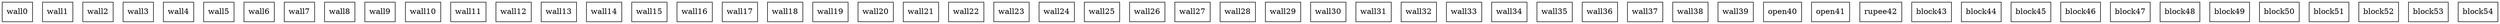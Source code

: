 graph room {
 node [shape="box"]; wall0 [pos="1,1!"]; wall1 [pos="2,1!"]; wall2 [pos="3,1!"]; wall3 [pos="4,1!"]; wall4 [pos="5,1!"]; wall5 [pos="6,1!"]; wall6 [pos="7,1!"]; wall7 [pos="8,1!"]; wall8 [pos="9,1!"]; wall9 [pos="10,1!"]; wall10 [pos="11,1!"]; wall11 [pos="12,1!"]; wall12 [pos="13,1!"]; wall13 [pos="14,1!"]; wall14 [pos="1,2!"]; wall15 [pos="14,2!"]; wall16 [pos="1,3!"]; wall17 [pos="14,3!"]; wall18 [pos="1,4!"]; wall19 [pos="14,4!"]; wall20 [pos="1,6!"]; wall21 [pos="14,6!"]; wall22 [pos="1,7!"]; wall23 [pos="14,7!"]; wall24 [pos="1,8!"]; wall25 [pos="14,8!"]; wall26 [pos="1,9!"]; wall27 [pos="2,9!"]; wall28 [pos="3,9!"]; wall29 [pos="4,9!"]; wall30 [pos="5,9!"]; wall31 [pos="6,9!"]; wall32 [pos="7,9!"]; wall33 [pos="8,9!"]; wall34 [pos="9,9!"]; wall35 [pos="10,9!"]; wall36 [pos="11,9!"]; wall37 [pos="12,9!"]; wall38 [pos="13,9!"]; wall39 [pos="14,9!"]; open40 [pos="1,5!"]; open41 [pos="14,5!"]; rupee42 [pos="10,5!"]; block43 [pos="4,5!"]; block44 [pos="5,5!"]; block45 [pos="8,5!"]; block46 [pos="9,5!"]; block47 [pos="4,6!"]; block48 [pos="5,6!"]; block49 [pos="8,6!"]; block50 [pos="9,6!"]; block51 [pos="4,7!"]; block52 [pos="5,7!"]; block53 [pos="8,7!"]; block54 [pos="9,7!"]; }